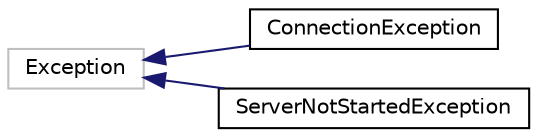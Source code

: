 digraph "Graphical Class Hierarchy"
{
 // LATEX_PDF_SIZE
  edge [fontname="Helvetica",fontsize="10",labelfontname="Helvetica",labelfontsize="10"];
  node [fontname="Helvetica",fontsize="10",shape=record];
  rankdir="LR";
  Node11 [label="Exception",height=0.2,width=0.4,color="grey75", fillcolor="white", style="filled",tooltip=" "];
  Node11 -> Node0 [dir="back",color="midnightblue",fontsize="10",style="solid",fontname="Helvetica"];
  Node0 [label="ConnectionException",height=0.2,width=0.4,color="black", fillcolor="white", style="filled",URL="$classConnectionException.html",tooltip="Thrown by the Connection class."];
  Node11 -> Node13 [dir="back",color="midnightblue",fontsize="10",style="solid",fontname="Helvetica"];
  Node13 [label="ServerNotStartedException",height=0.2,width=0.4,color="black", fillcolor="white", style="filled",URL="$classServerNotStartedException.html",tooltip="Thrown if Listen is called before Connect on Server."];
}
